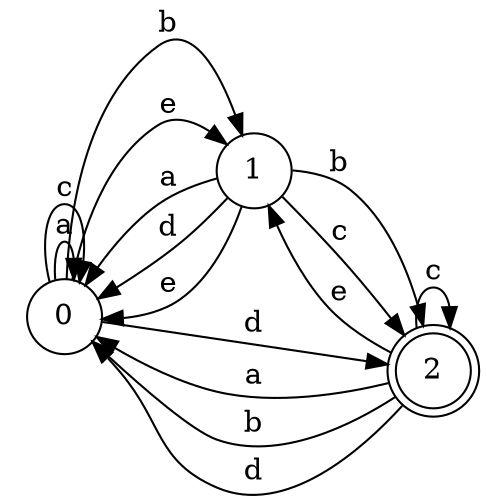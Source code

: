 digraph n3_10 {
__start0 [label="" shape="none"];

rankdir=LR;
size="8,5";

s0 [style="filled", color="black", fillcolor="white" shape="circle", label="0"];
s1 [style="filled", color="black", fillcolor="white" shape="circle", label="1"];
s2 [style="rounded,filled", color="black", fillcolor="white" shape="doublecircle", label="2"];
s0 -> s0 [label="a"];
s0 -> s1 [label="b"];
s0 -> s0 [label="c"];
s0 -> s2 [label="d"];
s0 -> s1 [label="e"];
s1 -> s0 [label="a"];
s1 -> s2 [label="b"];
s1 -> s2 [label="c"];
s1 -> s0 [label="d"];
s1 -> s0 [label="e"];
s2 -> s0 [label="a"];
s2 -> s0 [label="b"];
s2 -> s2 [label="c"];
s2 -> s0 [label="d"];
s2 -> s1 [label="e"];

}